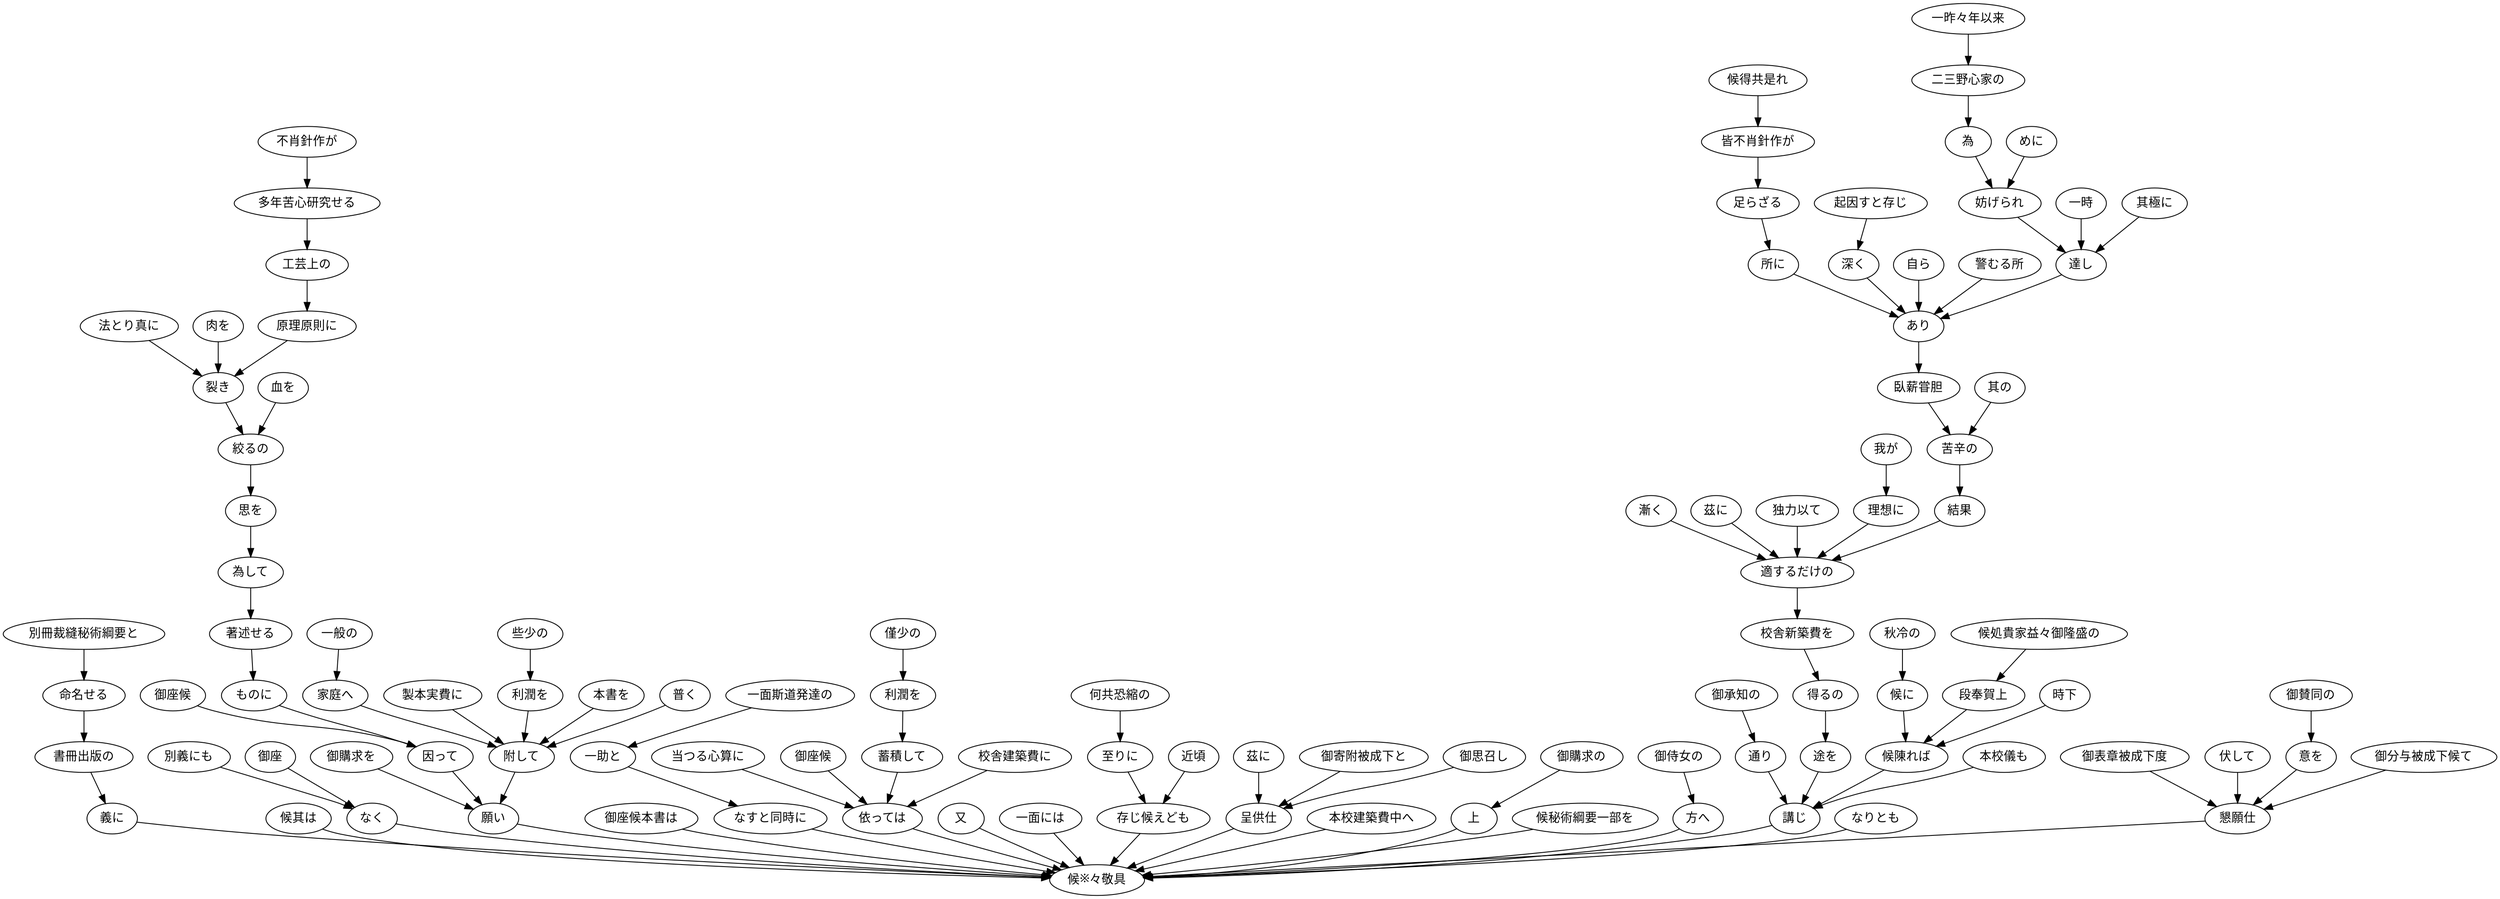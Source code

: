 digraph graph5770 {
	node0 [label="時下"];
	node1 [label="秋冷の"];
	node2 [label="候に"];
	node3 [label="候処貴家益々御隆盛の"];
	node4 [label="段奉賀上"];
	node5 [label="候陳れば"];
	node6 [label="本校儀も"];
	node7 [label="御承知の"];
	node8 [label="通り"];
	node9 [label="一昨々年以来"];
	node10 [label="二三野心家の"];
	node11 [label="為"];
	node12 [label="めに"];
	node13 [label="妨げられ"];
	node14 [label="一時"];
	node15 [label="其極に"];
	node16 [label="達し"];
	node17 [label="候得共是れ"];
	node18 [label="皆不肖針作が"];
	node19 [label="足らざる"];
	node20 [label="所に"];
	node21 [label="起因すと存じ"];
	node22 [label="深く"];
	node23 [label="自ら"];
	node24 [label="警むる所"];
	node25 [label="あり"];
	node26 [label="臥薪甞胆"];
	node27 [label="其の"];
	node28 [label="苦辛の"];
	node29 [label="結果"];
	node30 [label="漸く"];
	node31 [label="茲に"];
	node32 [label="独力以て"];
	node33 [label="我が"];
	node34 [label="理想に"];
	node35 [label="適するだけの"];
	node36 [label="校舎新築費を"];
	node37 [label="得るの"];
	node38 [label="途を"];
	node39 [label="講じ"];
	node40 [label="候其は"];
	node41 [label="別義にも"];
	node42 [label="御座"];
	node43 [label="なく"];
	node44 [label="別冊裁縫秘術綱要と"];
	node45 [label="命名せる"];
	node46 [label="書冊出版の"];
	node47 [label="義に"];
	node48 [label="御座候本書は"];
	node49 [label="不肖針作が"];
	node50 [label="多年苦心研究せる"];
	node51 [label="工芸上の"];
	node52 [label="原理原則に"];
	node53 [label="法とり真に"];
	node54 [label="肉を"];
	node55 [label="裂き"];
	node56 [label="血を"];
	node57 [label="絞るの"];
	node58 [label="思を"];
	node59 [label="為して"];
	node60 [label="著述せる"];
	node61 [label="ものに"];
	node62 [label="御座候"];
	node63 [label="因って"];
	node64 [label="本書を"];
	node65 [label="普く"];
	node66 [label="一般の"];
	node67 [label="家庭へ"];
	node68 [label="製本実費に"];
	node69 [label="些少の"];
	node70 [label="利潤を"];
	node71 [label="附して"];
	node72 [label="御購求を"];
	node73 [label="願い"];
	node74 [label="一面斯道発達の"];
	node75 [label="一助と"];
	node76 [label="なすと同時に"];
	node77 [label="又"];
	node78 [label="一面には"];
	node79 [label="僅少の"];
	node80 [label="利潤を"];
	node81 [label="蓄積して"];
	node82 [label="校舎建築費に"];
	node83 [label="当つる心算に"];
	node84 [label="御座候"];
	node85 [label="依っては"];
	node86 [label="近頃"];
	node87 [label="何共恐縮の"];
	node88 [label="至りに"];
	node89 [label="存じ候えども"];
	node90 [label="本校建築費中へ"];
	node91 [label="御寄附被成下と"];
	node92 [label="御思召し"];
	node93 [label="茲に"];
	node94 [label="呈供仕"];
	node95 [label="候秘術綱要一部を"];
	node96 [label="御購求の"];
	node97 [label="上"];
	node98 [label="御侍女の"];
	node99 [label="方へ"];
	node100 [label="なりとも"];
	node101 [label="御分与被成下候て"];
	node102 [label="御賛同の"];
	node103 [label="意を"];
	node104 [label="御表章被成下度"];
	node105 [label="伏して"];
	node106 [label="懇願仕"];
	node107 [label="候※々敬具"];
	node0 -> node5;
	node1 -> node2;
	node2 -> node5;
	node3 -> node4;
	node4 -> node5;
	node5 -> node39;
	node6 -> node39;
	node7 -> node8;
	node8 -> node39;
	node9 -> node10;
	node10 -> node11;
	node11 -> node13;
	node12 -> node13;
	node13 -> node16;
	node14 -> node16;
	node15 -> node16;
	node16 -> node25;
	node17 -> node18;
	node18 -> node19;
	node19 -> node20;
	node20 -> node25;
	node21 -> node22;
	node22 -> node25;
	node23 -> node25;
	node24 -> node25;
	node25 -> node26;
	node26 -> node28;
	node27 -> node28;
	node28 -> node29;
	node29 -> node35;
	node30 -> node35;
	node31 -> node35;
	node32 -> node35;
	node33 -> node34;
	node34 -> node35;
	node35 -> node36;
	node36 -> node37;
	node37 -> node38;
	node38 -> node39;
	node39 -> node107;
	node40 -> node107;
	node41 -> node43;
	node42 -> node43;
	node43 -> node107;
	node44 -> node45;
	node45 -> node46;
	node46 -> node47;
	node47 -> node107;
	node48 -> node107;
	node49 -> node50;
	node50 -> node51;
	node51 -> node52;
	node52 -> node55;
	node53 -> node55;
	node54 -> node55;
	node55 -> node57;
	node56 -> node57;
	node57 -> node58;
	node58 -> node59;
	node59 -> node60;
	node60 -> node61;
	node61 -> node63;
	node62 -> node63;
	node63 -> node73;
	node64 -> node71;
	node65 -> node71;
	node66 -> node67;
	node67 -> node71;
	node68 -> node71;
	node69 -> node70;
	node70 -> node71;
	node71 -> node73;
	node72 -> node73;
	node73 -> node107;
	node74 -> node75;
	node75 -> node76;
	node76 -> node107;
	node77 -> node107;
	node78 -> node107;
	node79 -> node80;
	node80 -> node81;
	node81 -> node85;
	node82 -> node85;
	node83 -> node85;
	node84 -> node85;
	node85 -> node107;
	node86 -> node89;
	node87 -> node88;
	node88 -> node89;
	node89 -> node107;
	node90 -> node107;
	node91 -> node94;
	node92 -> node94;
	node93 -> node94;
	node94 -> node107;
	node95 -> node107;
	node96 -> node97;
	node97 -> node107;
	node98 -> node99;
	node99 -> node107;
	node100 -> node107;
	node101 -> node106;
	node102 -> node103;
	node103 -> node106;
	node104 -> node106;
	node105 -> node106;
	node106 -> node107;
}
